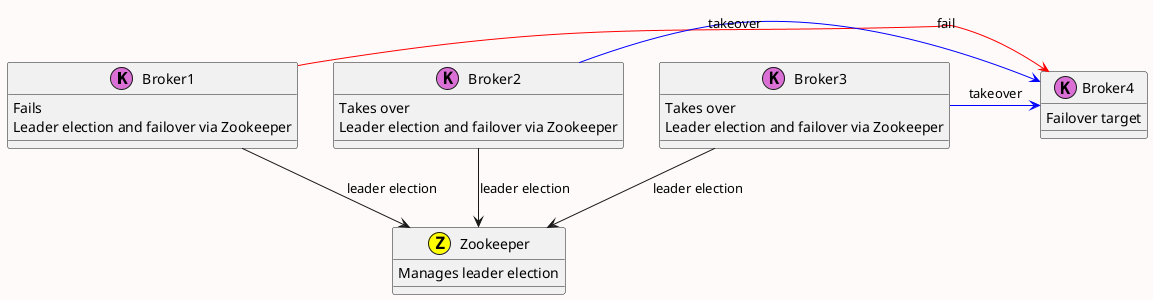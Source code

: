 @startuml
skinparam backgroundColor #FFFAFA

class Broker1 << (K,orchid) >> {
    Fails
    Leader election and failover via Zookeeper
}
class Broker2 << (K,orchid) >> {
    Takes over
    Leader election and failover via Zookeeper
}
class Broker3 << (K,orchid) >> {
    Takes over
    Leader election and failover via Zookeeper
}
class Broker4 << (K,orchid) >> {
    Failover target
}
class Zookeeper << (Z,yellow) >> {
    Manages leader election
}

Broker1 --> Zookeeper : leader election
Broker2 --> Zookeeper : leader election
Broker3 --> Zookeeper : leader election

Broker1 -[#red]> Broker4 : fail
Broker2 -[#blue]> Broker4 : takeover
Broker3 -[#blue]> Broker4 : takeover

@enduml
